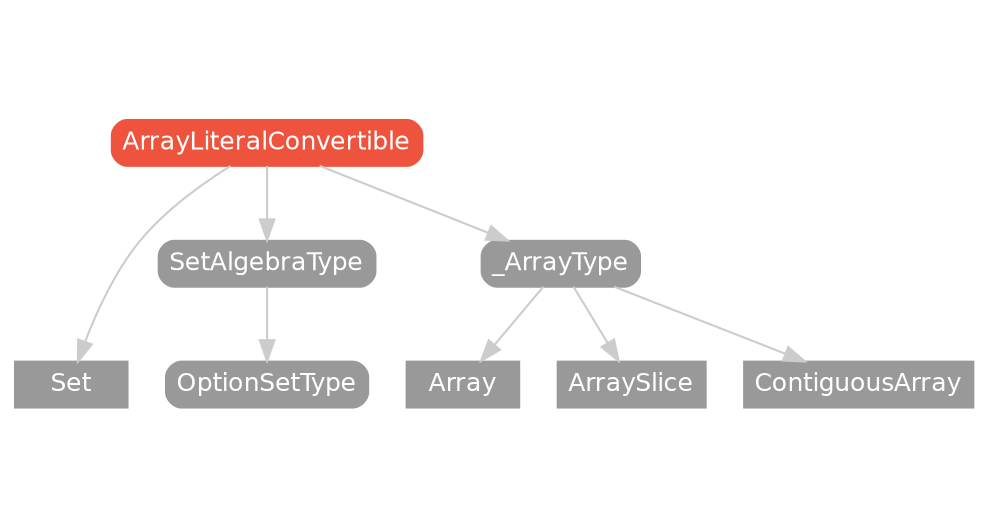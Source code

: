 strict digraph "ArrayLiteralConvertible - Type Hierarchy - SwiftDoc.org" {
    pad="0.1,0.8"
    node [shape=box, style="filled,rounded", color="#999999", fillcolor="#999999", fontcolor=white, fontname=Helvetica, fontnames="Helvetica,sansserif", fontsize=12, margin="0.07,0.05", height="0.3"]
    edge [color="#cccccc"]
    "Array" [URL="/type/Array/hierarchy/", style=filled]
    "ArrayLiteralConvertible" [URL="/protocol/ArrayLiteralConvertible/", style="filled,rounded", fillcolor="#ee543d", color="#ee543d"]
    "ArraySlice" [URL="/type/ArraySlice/hierarchy/", style=filled]
    "ContiguousArray" [URL="/type/ContiguousArray/hierarchy/", style=filled]
    "OptionSetType" [URL="/protocol/OptionSetType/hierarchy/"]
    "Set" [URL="/type/Set/hierarchy/", style=filled]
    "SetAlgebraType" [URL="/protocol/SetAlgebraType/hierarchy/"]
    "_ArrayType" [URL="/protocol/_ArrayType/hierarchy/"]    "ArrayLiteralConvertible" -> "Set"
    "ArrayLiteralConvertible" -> "SetAlgebraType"
    "ArrayLiteralConvertible" -> "_ArrayType"
    "SetAlgebraType" -> "OptionSetType"
    "_ArrayType" -> "Array"
    "_ArrayType" -> "ArraySlice"
    "_ArrayType" -> "ContiguousArray"
    subgraph Types {
        rank = max; "Set"; "Array"; "ArraySlice"; "ContiguousArray";
    }
}